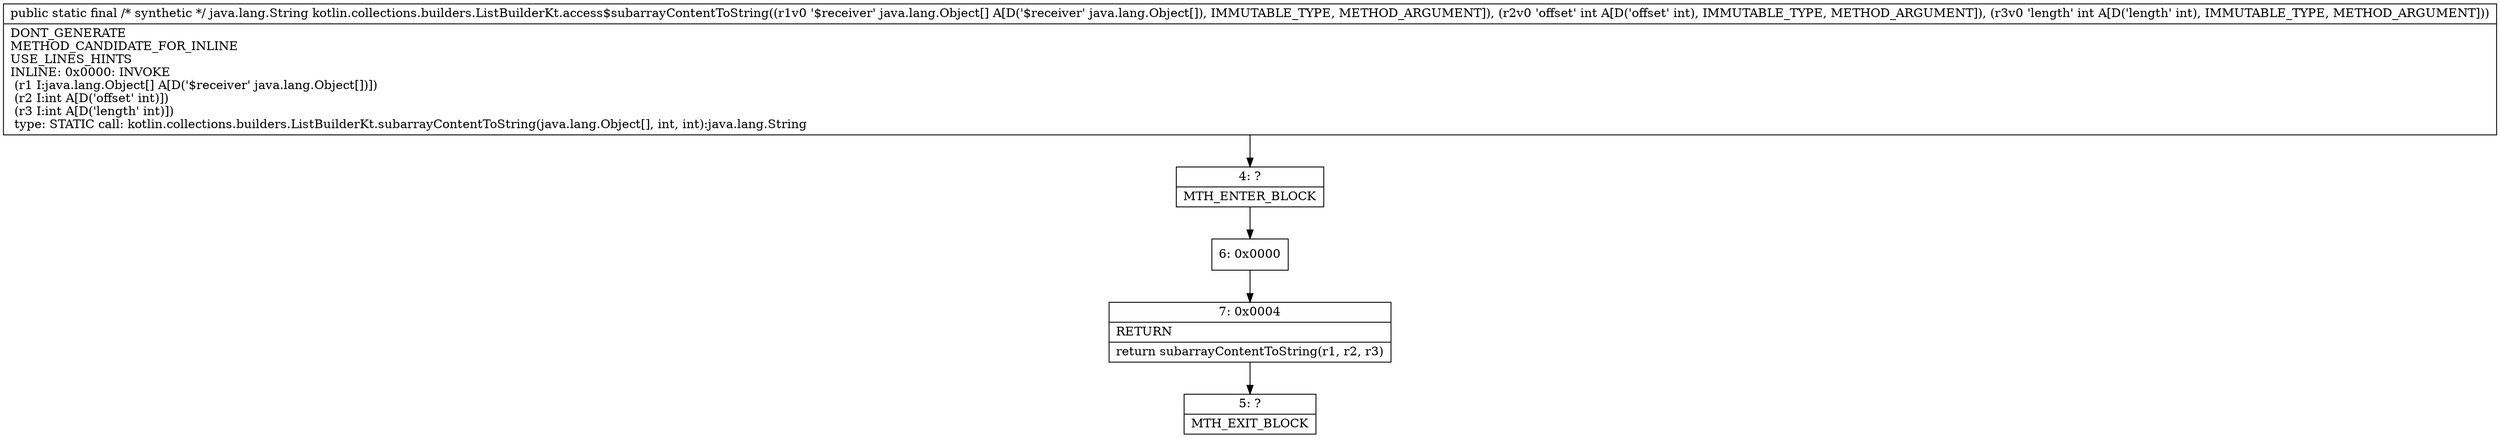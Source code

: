 digraph "CFG forkotlin.collections.builders.ListBuilderKt.access$subarrayContentToString([Ljava\/lang\/Object;II)Ljava\/lang\/String;" {
Node_4 [shape=record,label="{4\:\ ?|MTH_ENTER_BLOCK\l}"];
Node_6 [shape=record,label="{6\:\ 0x0000}"];
Node_7 [shape=record,label="{7\:\ 0x0004|RETURN\l|return subarrayContentToString(r1, r2, r3)\l}"];
Node_5 [shape=record,label="{5\:\ ?|MTH_EXIT_BLOCK\l}"];
MethodNode[shape=record,label="{public static final \/* synthetic *\/ java.lang.String kotlin.collections.builders.ListBuilderKt.access$subarrayContentToString((r1v0 '$receiver' java.lang.Object[] A[D('$receiver' java.lang.Object[]), IMMUTABLE_TYPE, METHOD_ARGUMENT]), (r2v0 'offset' int A[D('offset' int), IMMUTABLE_TYPE, METHOD_ARGUMENT]), (r3v0 'length' int A[D('length' int), IMMUTABLE_TYPE, METHOD_ARGUMENT]))  | DONT_GENERATE\lMETHOD_CANDIDATE_FOR_INLINE\lUSE_LINES_HINTS\lINLINE: 0x0000: INVOKE  \l  (r1 I:java.lang.Object[] A[D('$receiver' java.lang.Object[])])\l  (r2 I:int A[D('offset' int)])\l  (r3 I:int A[D('length' int)])\l type: STATIC call: kotlin.collections.builders.ListBuilderKt.subarrayContentToString(java.lang.Object[], int, int):java.lang.String\l}"];
MethodNode -> Node_4;Node_4 -> Node_6;
Node_6 -> Node_7;
Node_7 -> Node_5;
}

